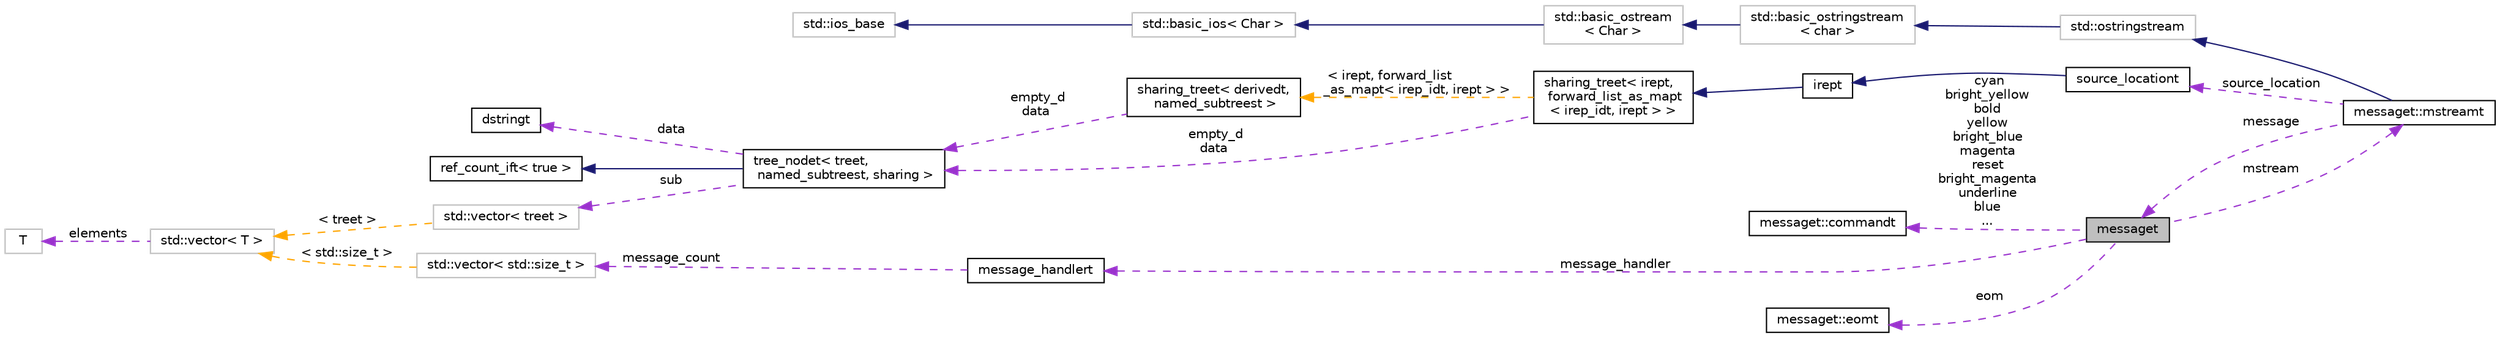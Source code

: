 digraph "messaget"
{
 // LATEX_PDF_SIZE
  bgcolor="transparent";
  edge [fontname="Helvetica",fontsize="10",labelfontname="Helvetica",labelfontsize="10"];
  node [fontname="Helvetica",fontsize="10",shape=record];
  rankdir="LR";
  Node1 [label="messaget",height=0.2,width=0.4,color="black", fillcolor="grey75", style="filled", fontcolor="black",tooltip="Class that provides messages with a built-in verbosity 'level'."];
  Node2 -> Node1 [dir="back",color="darkorchid3",fontsize="10",style="dashed",label=" message_handler" ,fontname="Helvetica"];
  Node2 [label="message_handlert",height=0.2,width=0.4,color="black",URL="$classmessage__handlert.html",tooltip=" "];
  Node3 -> Node2 [dir="back",color="darkorchid3",fontsize="10",style="dashed",label=" message_count" ,fontname="Helvetica"];
  Node3 [label="std::vector\< std::size_t \>",height=0.2,width=0.4,color="grey75",tooltip=" "];
  Node4 -> Node3 [dir="back",color="orange",fontsize="10",style="dashed",label=" \< std::size_t \>" ,fontname="Helvetica"];
  Node4 [label="std::vector\< T \>",height=0.2,width=0.4,color="grey75",tooltip="STL class."];
  Node5 -> Node4 [dir="back",color="darkorchid3",fontsize="10",style="dashed",label=" elements" ,fontname="Helvetica"];
  Node5 [label="T",height=0.2,width=0.4,color="grey75",tooltip=" "];
  Node6 -> Node1 [dir="back",color="darkorchid3",fontsize="10",style="dashed",label=" cyan\nbright_yellow\nbold\nyellow\nbright_blue\nmagenta\nreset\nbright_magenta\nunderline\nblue\n..." ,fontname="Helvetica"];
  Node6 [label="messaget::commandt",height=0.2,width=0.4,color="black",URL="$classmessaget_1_1commandt.html",tooltip=" "];
  Node7 -> Node1 [dir="back",color="darkorchid3",fontsize="10",style="dashed",label=" mstream" ,fontname="Helvetica"];
  Node7 [label="messaget::mstreamt",height=0.2,width=0.4,color="black",URL="$classmessaget_1_1mstreamt.html",tooltip=" "];
  Node8 -> Node7 [dir="back",color="midnightblue",fontsize="10",style="solid",fontname="Helvetica"];
  Node8 [label="std::ostringstream",height=0.2,width=0.4,color="grey75",tooltip="STL class."];
  Node9 -> Node8 [dir="back",color="midnightblue",fontsize="10",style="solid",fontname="Helvetica"];
  Node9 [label="std::basic_ostringstream\l\< char \>",height=0.2,width=0.4,color="grey75",tooltip="STL class."];
  Node10 -> Node9 [dir="back",color="midnightblue",fontsize="10",style="solid",fontname="Helvetica"];
  Node10 [label="std::basic_ostream\l\< Char \>",height=0.2,width=0.4,color="grey75",tooltip="STL class."];
  Node11 -> Node10 [dir="back",color="midnightblue",fontsize="10",style="solid",fontname="Helvetica"];
  Node11 [label="std::basic_ios\< Char \>",height=0.2,width=0.4,color="grey75",tooltip="STL class."];
  Node12 -> Node11 [dir="back",color="midnightblue",fontsize="10",style="solid",fontname="Helvetica"];
  Node12 [label="std::ios_base",height=0.2,width=0.4,color="grey75",tooltip="STL class."];
  Node1 -> Node7 [dir="back",color="darkorchid3",fontsize="10",style="dashed",label=" message" ,fontname="Helvetica"];
  Node13 -> Node7 [dir="back",color="darkorchid3",fontsize="10",style="dashed",label=" source_location" ,fontname="Helvetica"];
  Node13 [label="source_locationt",height=0.2,width=0.4,color="black",URL="$classsource__locationt.html",tooltip=" "];
  Node14 -> Node13 [dir="back",color="midnightblue",fontsize="10",style="solid",fontname="Helvetica"];
  Node14 [label="irept",height=0.2,width=0.4,color="black",URL="$classirept.html",tooltip="There are a large number of kinds of tree structured or tree-like data in CPROVER."];
  Node15 -> Node14 [dir="back",color="midnightblue",fontsize="10",style="solid",fontname="Helvetica"];
  Node15 [label="sharing_treet\< irept,\l forward_list_as_mapt\l\< irep_idt, irept \> \>",height=0.2,width=0.4,color="black",URL="$classsharing__treet.html",tooltip=" "];
  Node16 -> Node15 [dir="back",color="darkorchid3",fontsize="10",style="dashed",label=" empty_d\ndata" ,fontname="Helvetica"];
  Node16 [label="tree_nodet\< treet,\l named_subtreest, sharing \>",height=0.2,width=0.4,color="black",URL="$classtree__nodet.html",tooltip="A node with data in a tree, it contains:"];
  Node17 -> Node16 [dir="back",color="midnightblue",fontsize="10",style="solid",fontname="Helvetica"];
  Node17 [label="ref_count_ift\< true \>",height=0.2,width=0.4,color="black",URL="$structref__count__ift_3_01true_01_4.html",tooltip=" "];
  Node18 -> Node16 [dir="back",color="darkorchid3",fontsize="10",style="dashed",label=" sub" ,fontname="Helvetica"];
  Node18 [label="std::vector\< treet \>",height=0.2,width=0.4,color="grey75",tooltip=" "];
  Node4 -> Node18 [dir="back",color="orange",fontsize="10",style="dashed",label=" \< treet \>" ,fontname="Helvetica"];
  Node19 -> Node16 [dir="back",color="darkorchid3",fontsize="10",style="dashed",label=" data" ,fontname="Helvetica"];
  Node19 [label="dstringt",height=0.2,width=0.4,color="black",URL="$classdstringt.html",tooltip="dstringt has one field, an unsigned integer no which is an index into a static table of strings."];
  Node20 -> Node15 [dir="back",color="orange",fontsize="10",style="dashed",label=" \< irept, forward_list\l_as_mapt\< irep_idt, irept \> \>" ,fontname="Helvetica"];
  Node20 [label="sharing_treet\< derivedt,\l named_subtreest \>",height=0.2,width=0.4,color="black",URL="$classsharing__treet.html",tooltip="Base class for tree-like data structures with sharing."];
  Node16 -> Node20 [dir="back",color="darkorchid3",fontsize="10",style="dashed",label=" empty_d\ndata" ,fontname="Helvetica"];
  Node21 -> Node1 [dir="back",color="darkorchid3",fontsize="10",style="dashed",label=" eom" ,fontname="Helvetica"];
  Node21 [label="messaget::eomt",height=0.2,width=0.4,color="black",URL="$classmessaget_1_1eomt.html",tooltip=" "];
}
